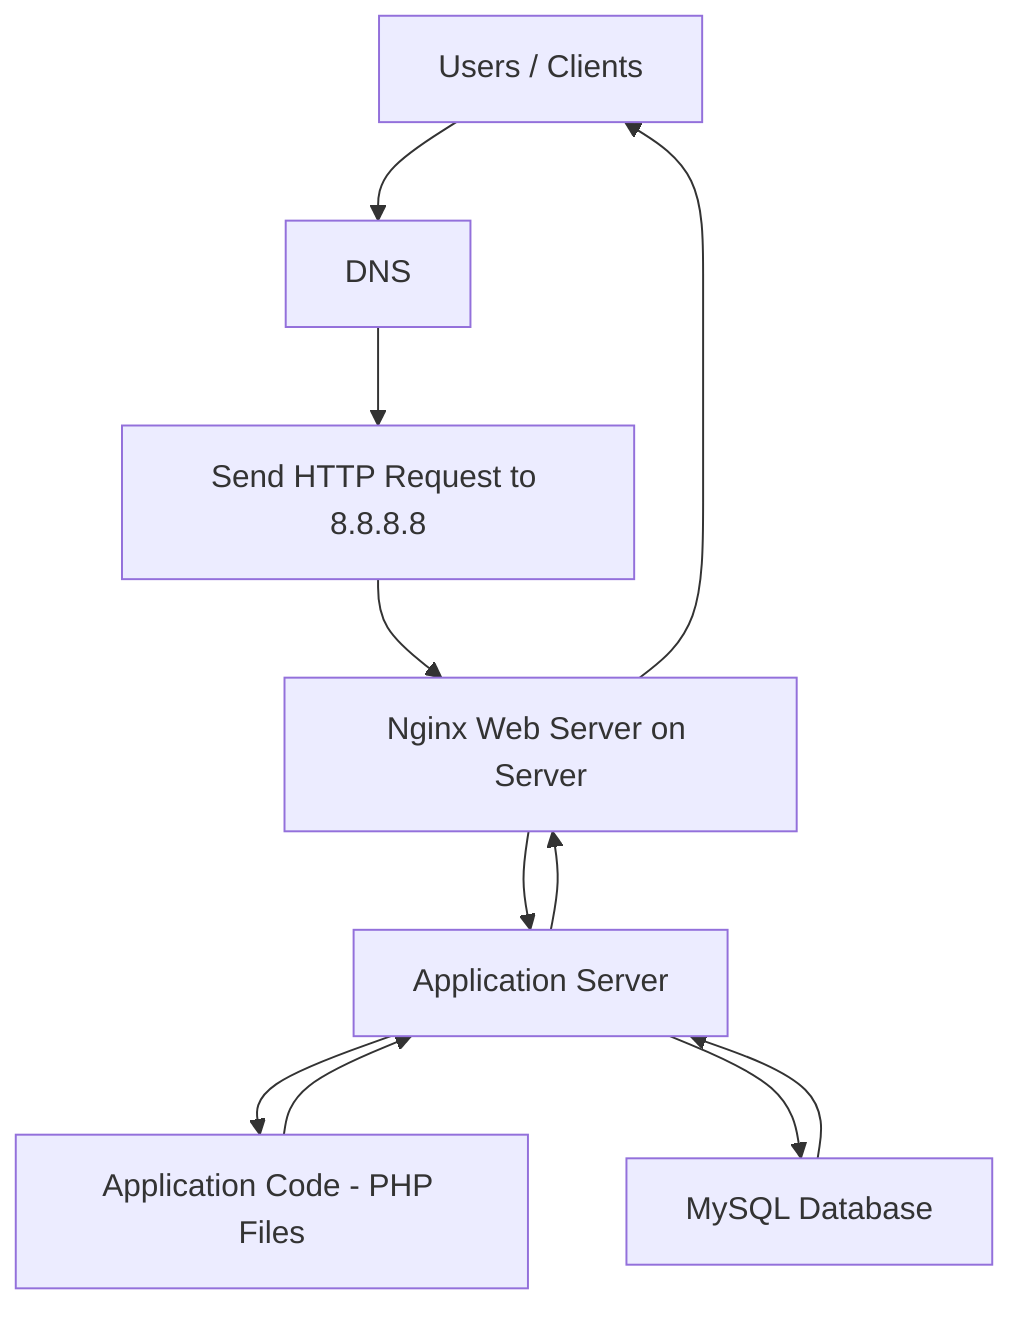 ---
config:
  layout: dagre
---
flowchart TD
    A[Users / Clients] --> B[DNS]
    B[DNS] --> D["Send HTTP Request to 8.8.8.8"]
    D --> E["Nginx Web Server on Server"]
    E --> F["Application Server"] & A
    F --> G["Application Code - PHP Files"] & H["MySQL Database"] & E
    H --> F
    G --> F